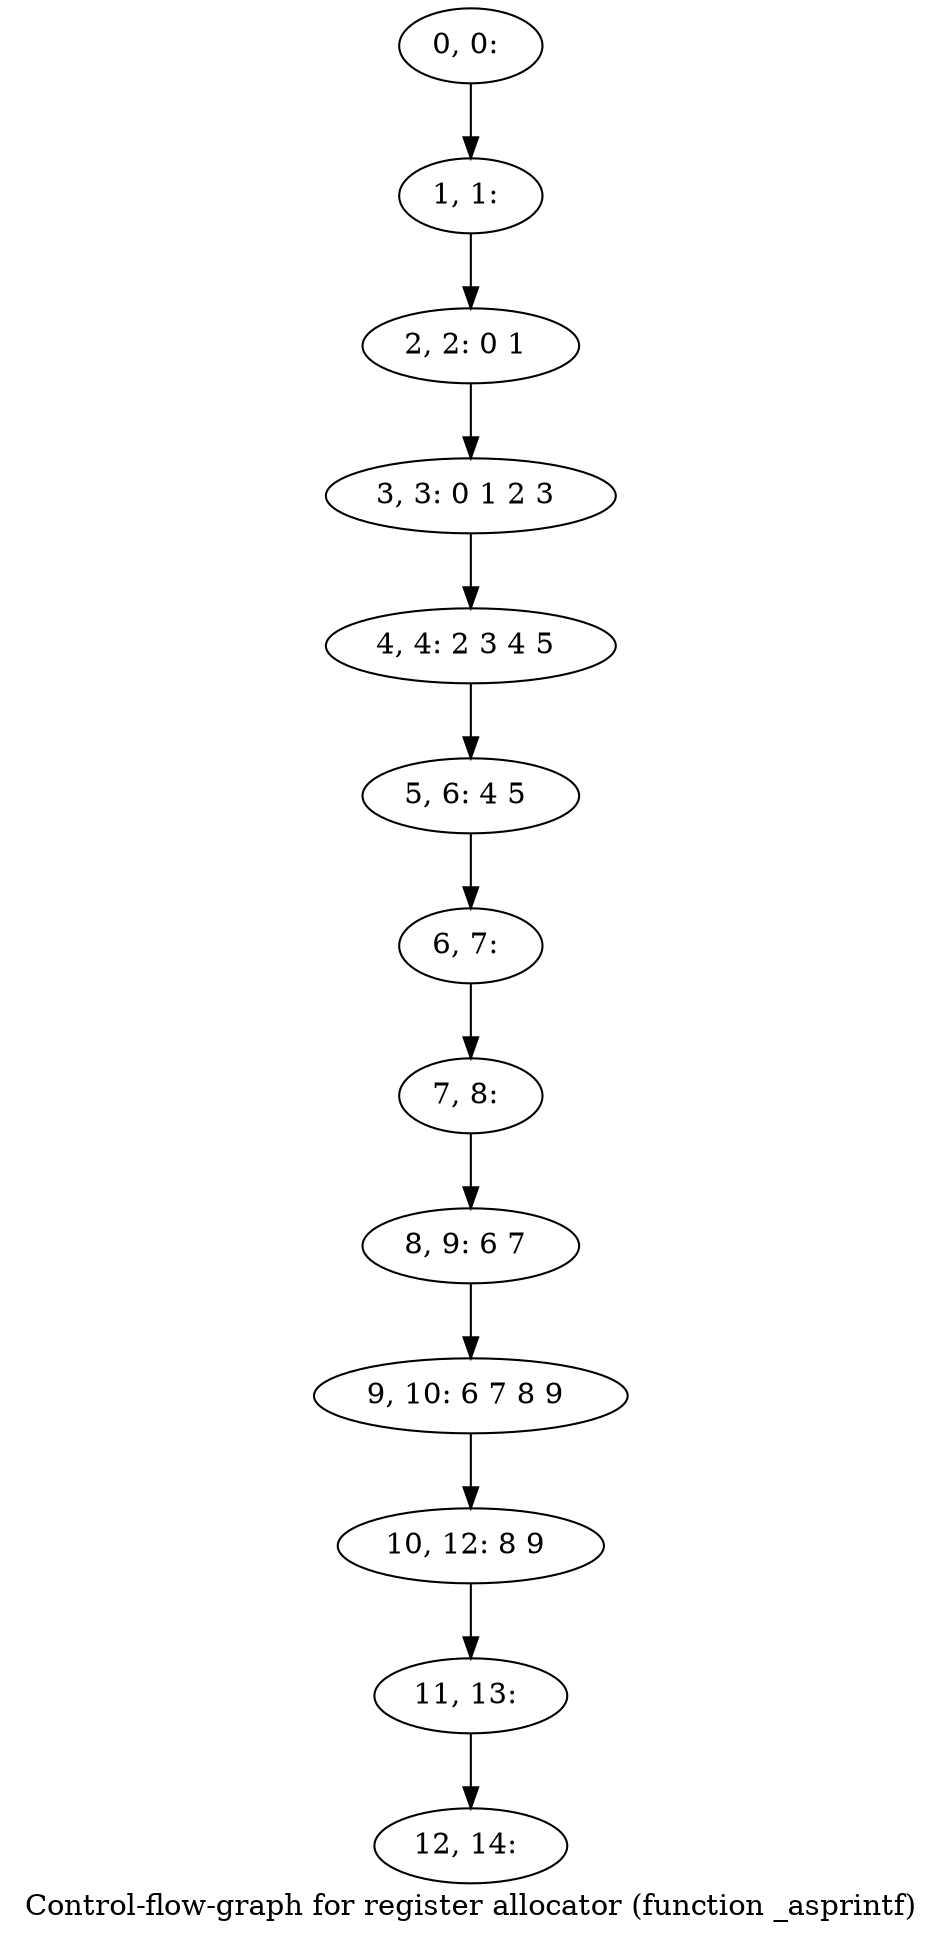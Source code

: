 digraph G {
graph [label="Control-flow-graph for register allocator (function _asprintf)"]
0[label="0, 0: "];
1[label="1, 1: "];
2[label="2, 2: 0 1 "];
3[label="3, 3: 0 1 2 3 "];
4[label="4, 4: 2 3 4 5 "];
5[label="5, 6: 4 5 "];
6[label="6, 7: "];
7[label="7, 8: "];
8[label="8, 9: 6 7 "];
9[label="9, 10: 6 7 8 9 "];
10[label="10, 12: 8 9 "];
11[label="11, 13: "];
12[label="12, 14: "];
0->1 ;
1->2 ;
2->3 ;
3->4 ;
4->5 ;
5->6 ;
6->7 ;
7->8 ;
8->9 ;
9->10 ;
10->11 ;
11->12 ;
}
